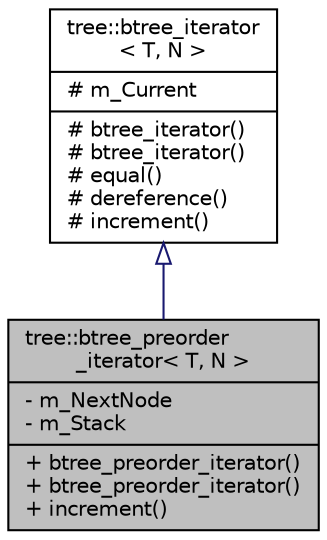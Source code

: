 digraph G
{
  edge [fontname="Helvetica",fontsize="10",labelfontname="Helvetica",labelfontsize="10"];
  node [fontname="Helvetica",fontsize="10",shape=record];
  Node1 [label="{tree::btree_preorder\l_iterator\< T, N \>\n|- m_NextNode\l- m_Stack\l|+ btree_preorder_iterator()\l+ btree_preorder_iterator()\l+ increment()\l}",height=0.2,width=0.4,color="black", fillcolor="grey75", style="filled" fontcolor="black"];
  Node2 -> Node1 [dir="back",color="midnightblue",fontsize="10",style="solid",arrowtail="onormal",fontname="Helvetica"];
  Node2 [label="{tree::btree_iterator\l\< T, N \>\n|# m_Current\l|# btree_iterator()\l# btree_iterator()\l# equal()\l# dereference()\l# increment()\l}",height=0.2,width=0.4,color="black", fillcolor="white", style="filled",URL="$classtree_1_1btree__iterator.html"];
}
